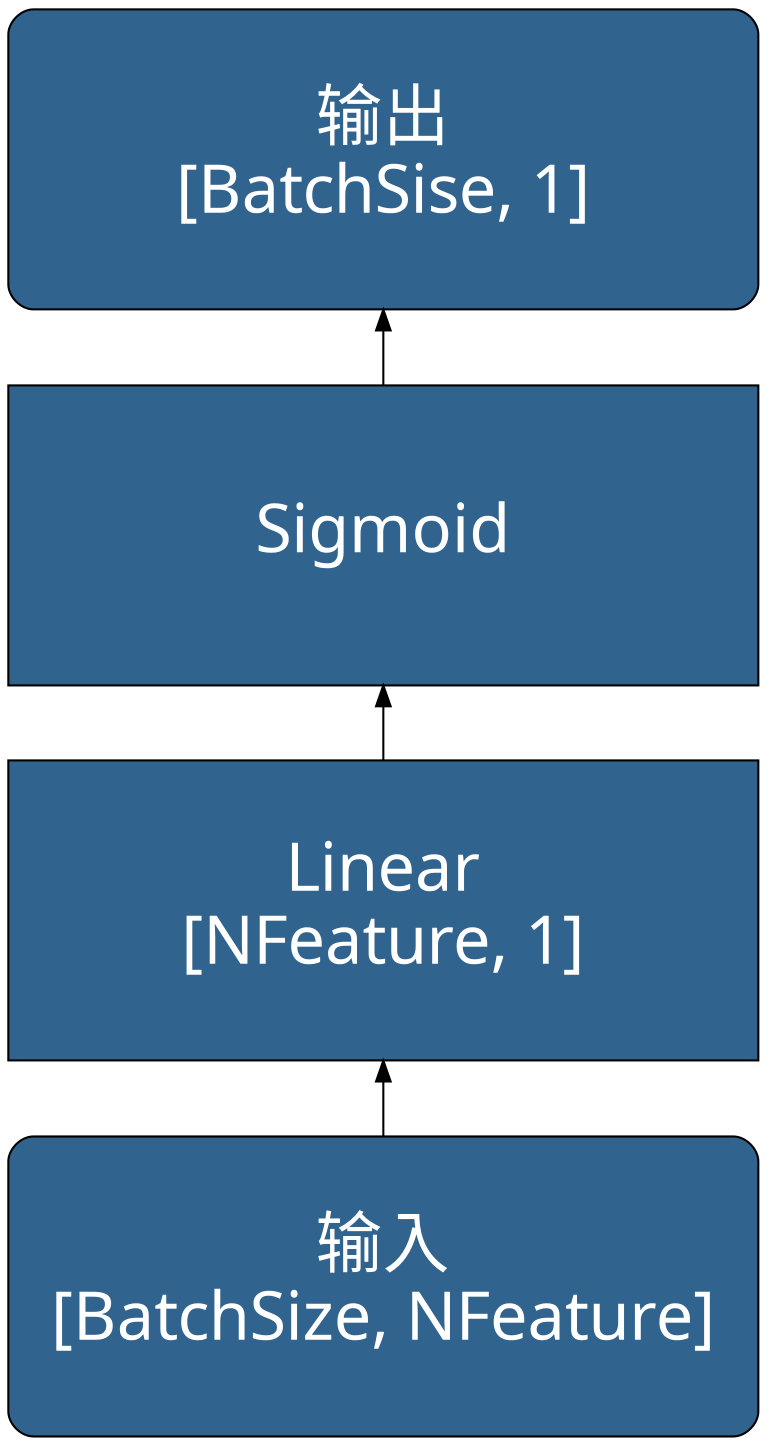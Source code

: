 digraph LinearRegression {
	rankdir=BT
    node [
		style=filled, 
		color=Black
		fontcolor=White, 
		fillcolor="#30638e", 
		fontname="SimHei",
		fontsize=32,
		width=5, height=2,
		shape="box",
	]
	
	
	inp [label="输入\n[BatchSize, NFeature]", shape="Mrecord"]
	ll  [label="Linear\n[NFeature, 1]"]
	σ   [label="Sigmoid"]
	oup [label="输出\n[BatchSise, 1]", shape="Mrecord"]
	
	inp -> ll -> σ -> oup
}